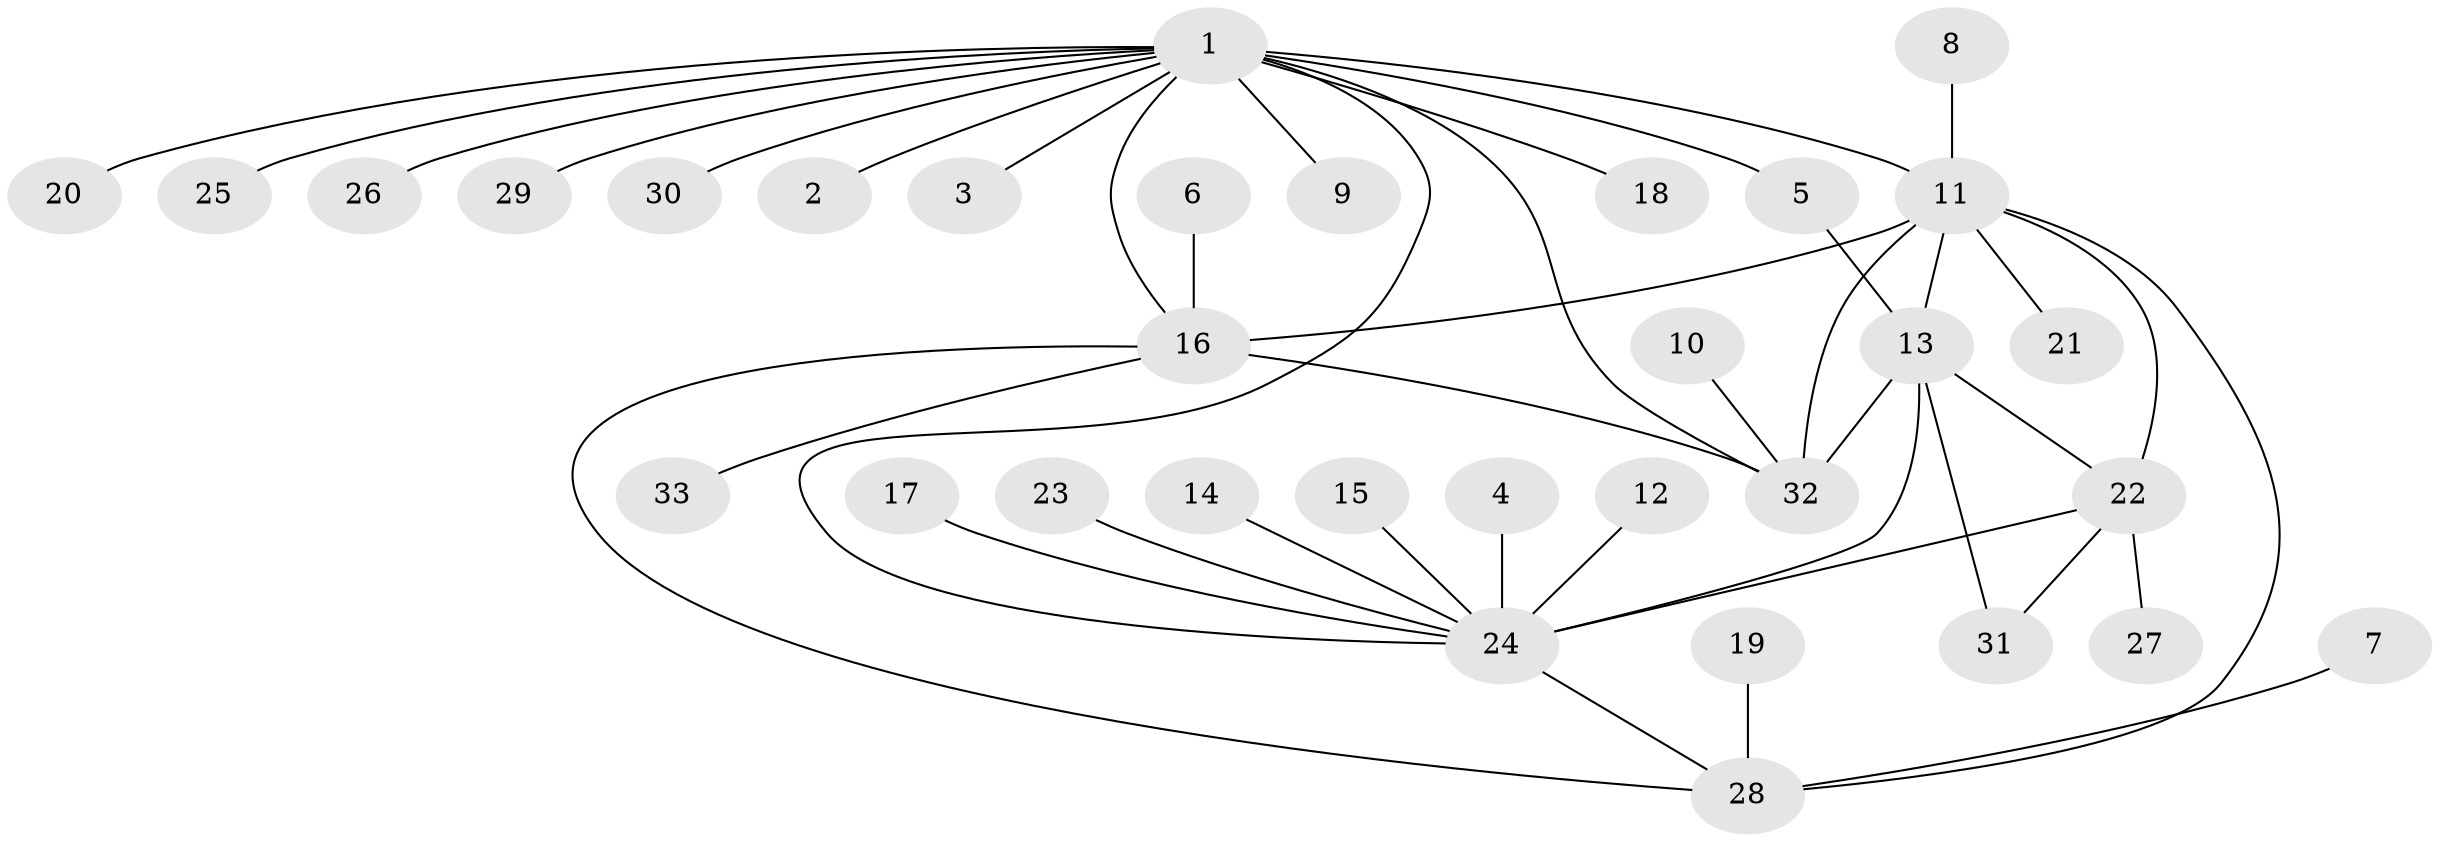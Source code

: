 // original degree distribution, {10: 0.015384615384615385, 3: 0.07692307692307693, 7: 0.03076923076923077, 5: 0.046153846153846156, 4: 0.015384615384615385, 6: 0.03076923076923077, 8: 0.046153846153846156, 2: 0.2, 12: 0.015384615384615385, 1: 0.5230769230769231}
// Generated by graph-tools (version 1.1) at 2025/50/03/09/25 03:50:27]
// undirected, 33 vertices, 43 edges
graph export_dot {
graph [start="1"]
  node [color=gray90,style=filled];
  1;
  2;
  3;
  4;
  5;
  6;
  7;
  8;
  9;
  10;
  11;
  12;
  13;
  14;
  15;
  16;
  17;
  18;
  19;
  20;
  21;
  22;
  23;
  24;
  25;
  26;
  27;
  28;
  29;
  30;
  31;
  32;
  33;
  1 -- 2 [weight=1.0];
  1 -- 3 [weight=1.0];
  1 -- 5 [weight=1.0];
  1 -- 9 [weight=1.0];
  1 -- 11 [weight=2.0];
  1 -- 16 [weight=1.0];
  1 -- 18 [weight=1.0];
  1 -- 20 [weight=1.0];
  1 -- 24 [weight=1.0];
  1 -- 25 [weight=1.0];
  1 -- 26 [weight=1.0];
  1 -- 29 [weight=1.0];
  1 -- 30 [weight=1.0];
  1 -- 32 [weight=2.0];
  4 -- 24 [weight=1.0];
  5 -- 13 [weight=1.0];
  6 -- 16 [weight=1.0];
  7 -- 28 [weight=1.0];
  8 -- 11 [weight=1.0];
  10 -- 32 [weight=1.0];
  11 -- 13 [weight=1.0];
  11 -- 16 [weight=1.0];
  11 -- 21 [weight=1.0];
  11 -- 22 [weight=2.0];
  11 -- 28 [weight=1.0];
  11 -- 32 [weight=2.0];
  12 -- 24 [weight=1.0];
  13 -- 22 [weight=1.0];
  13 -- 24 [weight=2.0];
  13 -- 31 [weight=1.0];
  13 -- 32 [weight=1.0];
  14 -- 24 [weight=1.0];
  15 -- 24 [weight=1.0];
  16 -- 28 [weight=1.0];
  16 -- 32 [weight=2.0];
  16 -- 33 [weight=1.0];
  17 -- 24 [weight=1.0];
  19 -- 28 [weight=1.0];
  22 -- 24 [weight=1.0];
  22 -- 27 [weight=1.0];
  22 -- 31 [weight=1.0];
  23 -- 24 [weight=1.0];
  24 -- 28 [weight=1.0];
}
